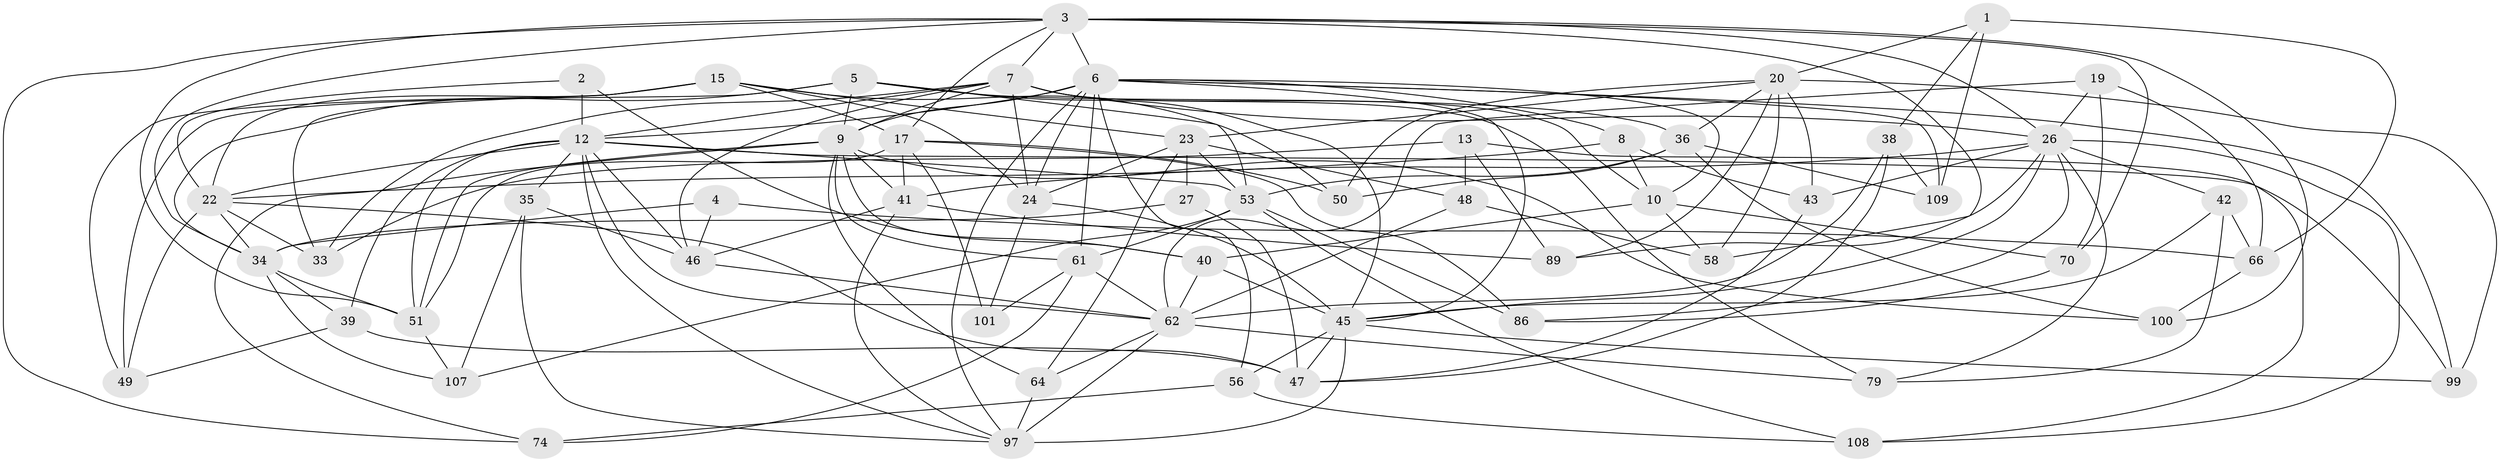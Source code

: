 // original degree distribution, {4: 1.0}
// Generated by graph-tools (version 1.1) at 2025/16/03/09/25 04:16:44]
// undirected, 57 vertices, 162 edges
graph export_dot {
graph [start="1"]
  node [color=gray90,style=filled];
  1;
  2;
  3 [super="+84+21+44"];
  4;
  5 [super="+85"];
  6 [super="+72+82"];
  7 [super="+69+78+68"];
  8;
  9 [super="+104+11+110"];
  10 [super="+18"];
  12 [super="+14+16"];
  13;
  15 [super="+31"];
  17 [super="+60+114"];
  19;
  20 [super="+52+29"];
  22 [super="+59+76"];
  23 [super="+30"];
  24 [super="+32"];
  26 [super="+28+37"];
  27;
  33;
  34 [super="+81+75"];
  35;
  36 [super="+73"];
  38;
  39;
  40 [super="+94"];
  41 [super="+106"];
  42;
  43;
  45 [super="+87+54"];
  46 [super="+98"];
  47 [super="+67"];
  48;
  49;
  50;
  51 [super="+91"];
  53 [super="+105+92"];
  56;
  58;
  61 [super="+90"];
  62 [super="+93+80+88"];
  64;
  66 [super="+95"];
  70;
  74;
  79;
  86;
  89;
  97 [super="+102"];
  99;
  100;
  101;
  107;
  108;
  109;
  1 -- 38;
  1 -- 109;
  1 -- 66;
  1 -- 20;
  2 -- 22;
  2 -- 40;
  2 -- 12 [weight=2];
  3 -- 34;
  3 -- 17;
  3 -- 58;
  3 -- 74;
  3 -- 70;
  3 -- 7;
  3 -- 51;
  3 -- 100;
  3 -- 6;
  3 -- 26;
  4 -- 66 [weight=2];
  4 -- 34;
  4 -- 46;
  5 -- 49;
  5 -- 9;
  5 -- 34;
  5 -- 53;
  5 -- 36;
  5 -- 45;
  6 -- 99;
  6 -- 8;
  6 -- 109;
  6 -- 61;
  6 -- 97;
  6 -- 56;
  6 -- 9;
  6 -- 10;
  6 -- 24;
  6 -- 12;
  6 -- 45;
  7 -- 33;
  7 -- 10;
  7 -- 79;
  7 -- 12;
  7 -- 26 [weight=2];
  7 -- 9;
  7 -- 24;
  7 -- 46;
  8 -- 43;
  8 -- 22;
  8 -- 10;
  9 -- 40;
  9 -- 64;
  9 -- 74;
  9 -- 100;
  9 -- 61;
  9 -- 51;
  9 -- 41;
  10 -- 70;
  10 -- 40;
  10 -- 58;
  12 -- 35;
  12 -- 97;
  12 -- 51;
  12 -- 53;
  12 -- 22 [weight=2];
  12 -- 99;
  12 -- 39;
  12 -- 46;
  12 -- 62;
  13 -- 108;
  13 -- 48;
  13 -- 89;
  13 -- 33;
  15 -- 49;
  15 -- 17;
  15 -- 33;
  15 -- 50;
  15 -- 22 [weight=2];
  15 -- 24;
  15 -- 23;
  17 -- 50;
  17 -- 101 [weight=2];
  17 -- 86;
  17 -- 51;
  17 -- 41;
  19 -- 62;
  19 -- 70;
  19 -- 66;
  19 -- 26;
  20 -- 36;
  20 -- 89;
  20 -- 58;
  20 -- 99;
  20 -- 50;
  20 -- 43;
  20 -- 23;
  22 -- 33;
  22 -- 49;
  22 -- 47;
  22 -- 34;
  23 -- 27 [weight=2];
  23 -- 64;
  23 -- 48;
  23 -- 24;
  23 -- 53;
  24 -- 101;
  24 -- 45;
  26 -- 42;
  26 -- 86;
  26 -- 79;
  26 -- 41;
  26 -- 43;
  26 -- 108;
  26 -- 45;
  26 -- 89;
  27 -- 34;
  27 -- 47;
  34 -- 107;
  34 -- 39;
  34 -- 51;
  35 -- 107;
  35 -- 97;
  35 -- 46;
  36 -- 109;
  36 -- 100;
  36 -- 50;
  36 -- 53;
  38 -- 109;
  38 -- 62;
  38 -- 47;
  39 -- 47;
  39 -- 49;
  40 -- 62;
  40 -- 45 [weight=2];
  41 -- 97;
  41 -- 89;
  41 -- 46;
  42 -- 79;
  42 -- 66;
  42 -- 45;
  43 -- 47;
  45 -- 97 [weight=2];
  45 -- 56;
  45 -- 99;
  45 -- 47;
  46 -- 62;
  48 -- 58;
  48 -- 62;
  51 -- 107;
  53 -- 86;
  53 -- 108;
  53 -- 107;
  53 -- 61;
  56 -- 108;
  56 -- 74;
  61 -- 74;
  61 -- 62;
  61 -- 101;
  62 -- 79;
  62 -- 64;
  62 -- 97;
  64 -- 97;
  66 -- 100;
  70 -- 86;
}

